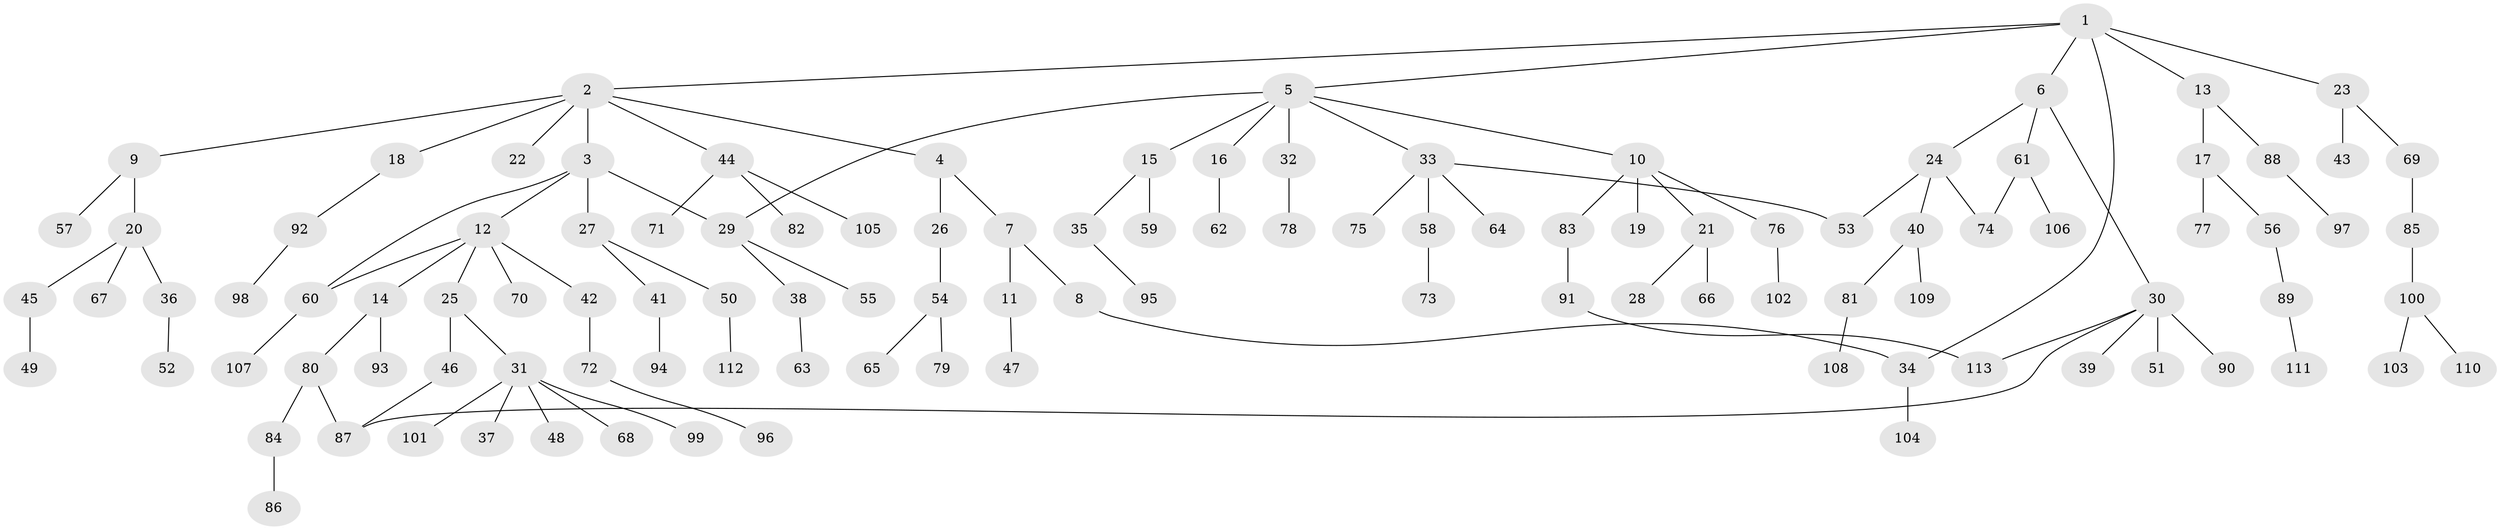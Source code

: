 // Generated by graph-tools (version 1.1) at 2025/25/03/09/25 03:25:33]
// undirected, 113 vertices, 120 edges
graph export_dot {
graph [start="1"]
  node [color=gray90,style=filled];
  1;
  2;
  3;
  4;
  5;
  6;
  7;
  8;
  9;
  10;
  11;
  12;
  13;
  14;
  15;
  16;
  17;
  18;
  19;
  20;
  21;
  22;
  23;
  24;
  25;
  26;
  27;
  28;
  29;
  30;
  31;
  32;
  33;
  34;
  35;
  36;
  37;
  38;
  39;
  40;
  41;
  42;
  43;
  44;
  45;
  46;
  47;
  48;
  49;
  50;
  51;
  52;
  53;
  54;
  55;
  56;
  57;
  58;
  59;
  60;
  61;
  62;
  63;
  64;
  65;
  66;
  67;
  68;
  69;
  70;
  71;
  72;
  73;
  74;
  75;
  76;
  77;
  78;
  79;
  80;
  81;
  82;
  83;
  84;
  85;
  86;
  87;
  88;
  89;
  90;
  91;
  92;
  93;
  94;
  95;
  96;
  97;
  98;
  99;
  100;
  101;
  102;
  103;
  104;
  105;
  106;
  107;
  108;
  109;
  110;
  111;
  112;
  113;
  1 -- 2;
  1 -- 5;
  1 -- 6;
  1 -- 13;
  1 -- 23;
  1 -- 34;
  2 -- 3;
  2 -- 4;
  2 -- 9;
  2 -- 18;
  2 -- 22;
  2 -- 44;
  3 -- 12;
  3 -- 27;
  3 -- 60;
  3 -- 29;
  4 -- 7;
  4 -- 26;
  5 -- 10;
  5 -- 15;
  5 -- 16;
  5 -- 29;
  5 -- 32;
  5 -- 33;
  6 -- 24;
  6 -- 30;
  6 -- 61;
  7 -- 8;
  7 -- 11;
  8 -- 34;
  9 -- 20;
  9 -- 57;
  10 -- 19;
  10 -- 21;
  10 -- 76;
  10 -- 83;
  11 -- 47;
  12 -- 14;
  12 -- 25;
  12 -- 42;
  12 -- 70;
  12 -- 60;
  13 -- 17;
  13 -- 88;
  14 -- 80;
  14 -- 93;
  15 -- 35;
  15 -- 59;
  16 -- 62;
  17 -- 56;
  17 -- 77;
  18 -- 92;
  20 -- 36;
  20 -- 45;
  20 -- 67;
  21 -- 28;
  21 -- 66;
  23 -- 43;
  23 -- 69;
  24 -- 40;
  24 -- 74;
  24 -- 53;
  25 -- 31;
  25 -- 46;
  26 -- 54;
  27 -- 41;
  27 -- 50;
  29 -- 38;
  29 -- 55;
  30 -- 39;
  30 -- 51;
  30 -- 87;
  30 -- 90;
  30 -- 113;
  31 -- 37;
  31 -- 48;
  31 -- 68;
  31 -- 99;
  31 -- 101;
  32 -- 78;
  33 -- 53;
  33 -- 58;
  33 -- 64;
  33 -- 75;
  34 -- 104;
  35 -- 95;
  36 -- 52;
  38 -- 63;
  40 -- 81;
  40 -- 109;
  41 -- 94;
  42 -- 72;
  44 -- 71;
  44 -- 82;
  44 -- 105;
  45 -- 49;
  46 -- 87;
  50 -- 112;
  54 -- 65;
  54 -- 79;
  56 -- 89;
  58 -- 73;
  60 -- 107;
  61 -- 106;
  61 -- 74;
  69 -- 85;
  72 -- 96;
  76 -- 102;
  80 -- 84;
  80 -- 87;
  81 -- 108;
  83 -- 91;
  84 -- 86;
  85 -- 100;
  88 -- 97;
  89 -- 111;
  91 -- 113;
  92 -- 98;
  100 -- 103;
  100 -- 110;
}

